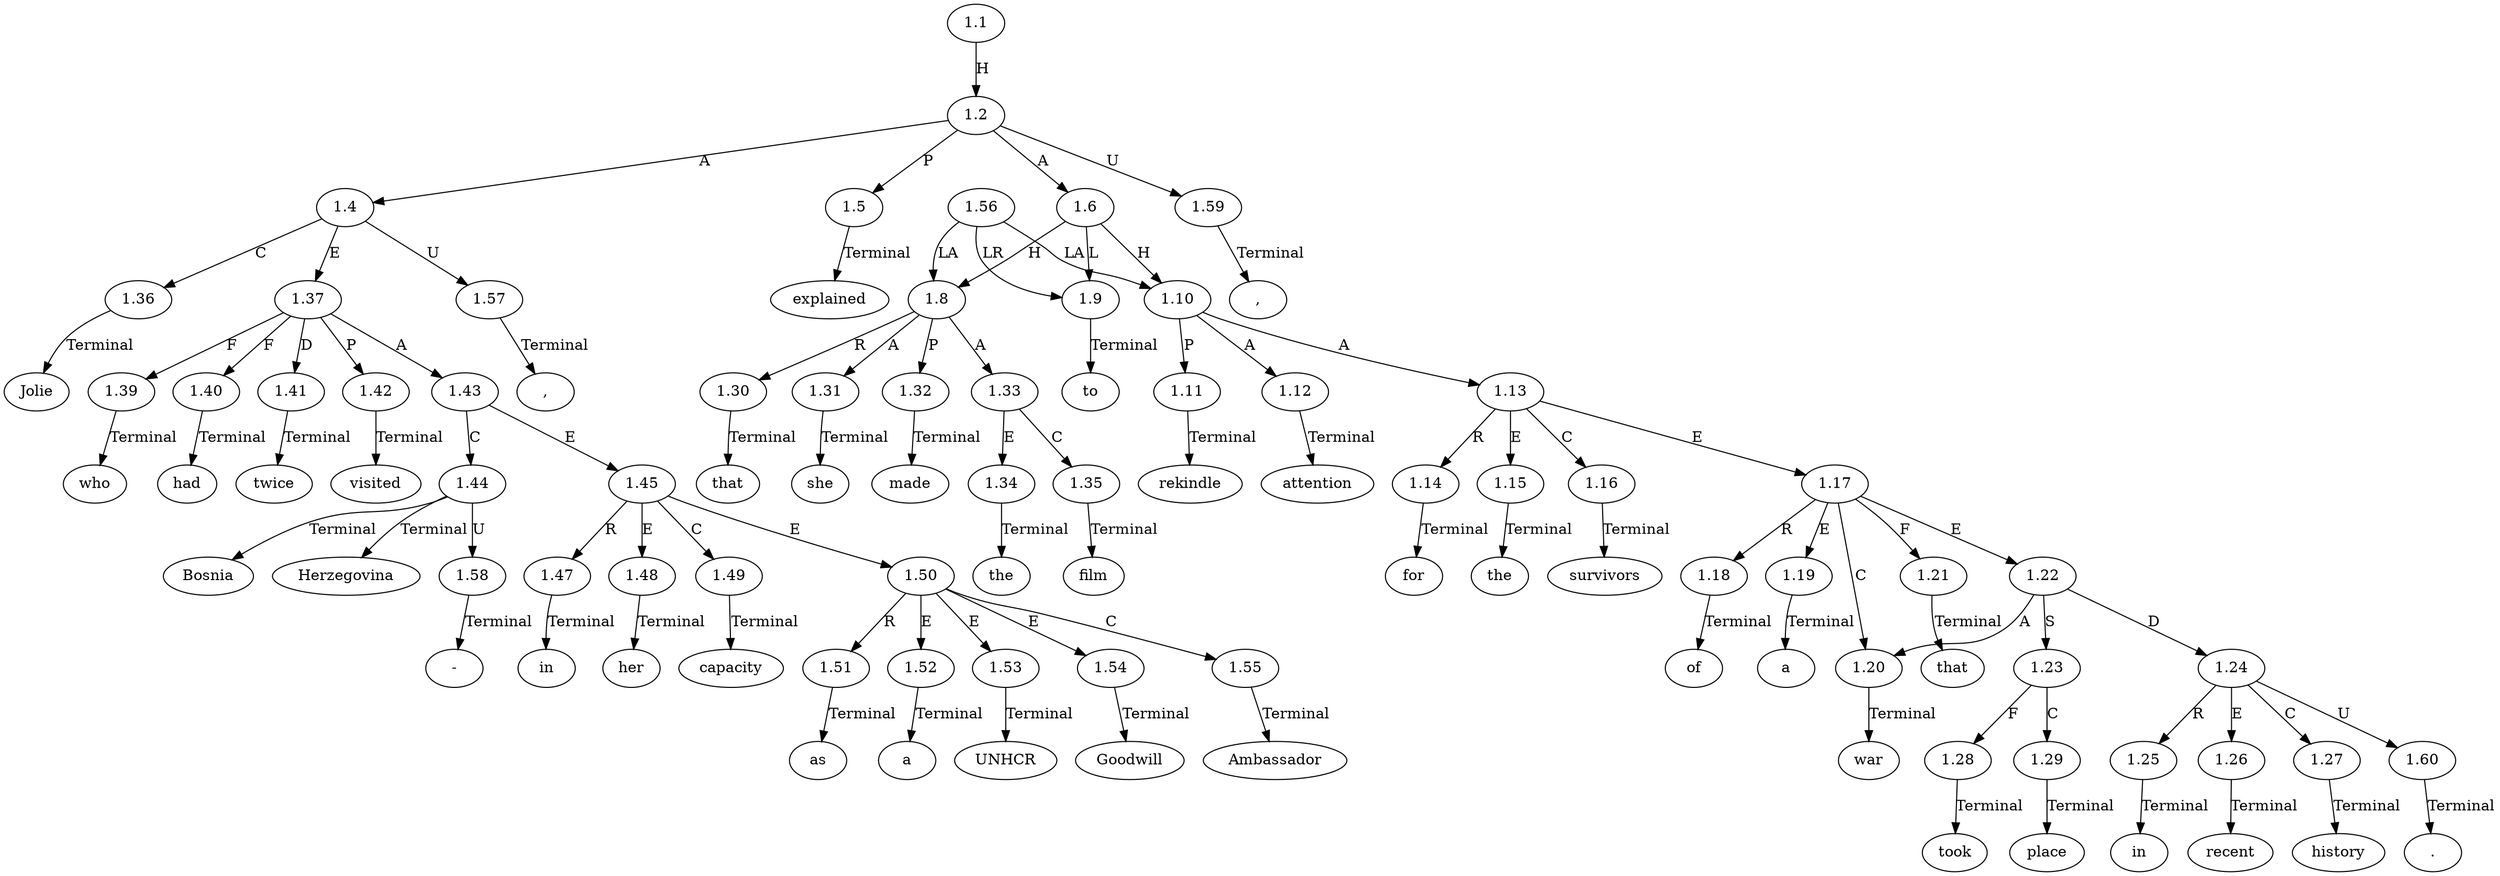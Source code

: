 // Graph
digraph {
	0.1 [label=Jolie ordering=out]
	0.10 [label=in ordering=out]
	0.11 [label=her ordering=out]
	0.12 [label=capacity ordering=out]
	0.13 [label=as ordering=out]
	0.14 [label=a ordering=out]
	0.15 [label=UNHCR ordering=out]
	0.16 [label=Goodwill ordering=out]
	0.17 [label=Ambassador ordering=out]
	0.18 [label="," ordering=out]
	0.19 [label=explained ordering=out]
	0.2 [label="," ordering=out]
	0.20 [label=that ordering=out]
	0.21 [label=she ordering=out]
	0.22 [label=made ordering=out]
	0.23 [label=the ordering=out]
	0.24 [label=film ordering=out]
	0.25 [label=to ordering=out]
	0.26 [label=rekindle ordering=out]
	0.27 [label=attention ordering=out]
	0.28 [label=for ordering=out]
	0.29 [label=the ordering=out]
	0.3 [label=who ordering=out]
	0.30 [label=survivors ordering=out]
	0.31 [label=of ordering=out]
	0.32 [label=a ordering=out]
	0.33 [label=war ordering=out]
	0.34 [label=that ordering=out]
	0.35 [label=took ordering=out]
	0.36 [label=place ordering=out]
	0.37 [label=in ordering=out]
	0.38 [label=recent ordering=out]
	0.39 [label=history ordering=out]
	0.4 [label=had ordering=out]
	0.40 [label="." ordering=out]
	0.5 [label=twice ordering=out]
	0.6 [label=visited ordering=out]
	0.7 [label=Bosnia ordering=out]
	0.8 [label="-" ordering=out]
	0.9 [label=Herzegovina ordering=out]
	1.1 [label=1.1 ordering=out]
	1.2 [label=1.2 ordering=out]
	1.4 [label=1.4 ordering=out]
	1.5 [label=1.5 ordering=out]
	1.6 [label=1.6 ordering=out]
	1.8 [label=1.8 ordering=out]
	1.9 [label=1.9 ordering=out]
	1.10 [label=1.10 ordering=out]
	1.11 [label=1.11 ordering=out]
	1.12 [label=1.12 ordering=out]
	1.13 [label=1.13 ordering=out]
	1.14 [label=1.14 ordering=out]
	1.15 [label=1.15 ordering=out]
	1.16 [label=1.16 ordering=out]
	1.17 [label=1.17 ordering=out]
	1.18 [label=1.18 ordering=out]
	1.19 [label=1.19 ordering=out]
	1.20 [label=1.20 ordering=out]
	1.21 [label=1.21 ordering=out]
	1.22 [label=1.22 ordering=out]
	1.23 [label=1.23 ordering=out]
	1.24 [label=1.24 ordering=out]
	1.25 [label=1.25 ordering=out]
	1.26 [label=1.26 ordering=out]
	1.27 [label=1.27 ordering=out]
	1.28 [label=1.28 ordering=out]
	1.29 [label=1.29 ordering=out]
	1.30 [label=1.30 ordering=out]
	1.31 [label=1.31 ordering=out]
	1.32 [label=1.32 ordering=out]
	1.33 [label=1.33 ordering=out]
	1.34 [label=1.34 ordering=out]
	1.35 [label=1.35 ordering=out]
	1.36 [label=1.36 ordering=out]
	1.37 [label=1.37 ordering=out]
	1.39 [label=1.39 ordering=out]
	1.40 [label=1.40 ordering=out]
	1.41 [label=1.41 ordering=out]
	1.42 [label=1.42 ordering=out]
	1.43 [label=1.43 ordering=out]
	1.44 [label=1.44 ordering=out]
	1.45 [label=1.45 ordering=out]
	1.47 [label=1.47 ordering=out]
	1.48 [label=1.48 ordering=out]
	1.49 [label=1.49 ordering=out]
	1.50 [label=1.50 ordering=out]
	1.51 [label=1.51 ordering=out]
	1.52 [label=1.52 ordering=out]
	1.53 [label=1.53 ordering=out]
	1.54 [label=1.54 ordering=out]
	1.55 [label=1.55 ordering=out]
	1.56 [label=1.56 ordering=out]
	1.57 [label=1.57 ordering=out]
	1.58 [label=1.58 ordering=out]
	1.59 [label=1.59 ordering=out]
	1.60 [label=1.60 ordering=out]
	1.1 -> 1.2 [label=H ordering=out]
	1.2 -> 1.4 [label=A ordering=out]
	1.2 -> 1.5 [label=P ordering=out]
	1.2 -> 1.6 [label=A ordering=out]
	1.2 -> 1.59 [label=U ordering=out]
	1.4 -> 1.36 [label=C ordering=out]
	1.4 -> 1.37 [label=E ordering=out]
	1.4 -> 1.57 [label=U ordering=out]
	1.5 -> 0.19 [label=Terminal ordering=out]
	1.6 -> 1.8 [label=H ordering=out]
	1.6 -> 1.9 [label=L ordering=out]
	1.6 -> 1.10 [label=H ordering=out]
	1.8 -> 1.30 [label=R ordering=out]
	1.8 -> 1.31 [label=A ordering=out]
	1.8 -> 1.32 [label=P ordering=out]
	1.8 -> 1.33 [label=A ordering=out]
	1.9 -> 0.25 [label=Terminal ordering=out]
	1.10 -> 1.11 [label=P ordering=out]
	1.10 -> 1.12 [label=A ordering=out]
	1.10 -> 1.13 [label=A ordering=out]
	1.11 -> 0.26 [label=Terminal ordering=out]
	1.12 -> 0.27 [label=Terminal ordering=out]
	1.13 -> 1.14 [label=R ordering=out]
	1.13 -> 1.15 [label=E ordering=out]
	1.13 -> 1.16 [label=C ordering=out]
	1.13 -> 1.17 [label=E ordering=out]
	1.14 -> 0.28 [label=Terminal ordering=out]
	1.15 -> 0.29 [label=Terminal ordering=out]
	1.16 -> 0.30 [label=Terminal ordering=out]
	1.17 -> 1.18 [label=R ordering=out]
	1.17 -> 1.19 [label=E ordering=out]
	1.17 -> 1.20 [label=C ordering=out]
	1.17 -> 1.21 [label=F ordering=out]
	1.17 -> 1.22 [label=E ordering=out]
	1.18 -> 0.31 [label=Terminal ordering=out]
	1.19 -> 0.32 [label=Terminal ordering=out]
	1.20 -> 0.33 [label=Terminal ordering=out]
	1.21 -> 0.34 [label=Terminal ordering=out]
	1.22 -> 1.20 [label=A ordering=out]
	1.22 -> 1.23 [label=S ordering=out]
	1.22 -> 1.24 [label=D ordering=out]
	1.23 -> 1.28 [label=F ordering=out]
	1.23 -> 1.29 [label=C ordering=out]
	1.24 -> 1.25 [label=R ordering=out]
	1.24 -> 1.26 [label=E ordering=out]
	1.24 -> 1.27 [label=C ordering=out]
	1.24 -> 1.60 [label=U ordering=out]
	1.25 -> 0.37 [label=Terminal ordering=out]
	1.26 -> 0.38 [label=Terminal ordering=out]
	1.27 -> 0.39 [label=Terminal ordering=out]
	1.28 -> 0.35 [label=Terminal ordering=out]
	1.29 -> 0.36 [label=Terminal ordering=out]
	1.30 -> 0.20 [label=Terminal ordering=out]
	1.31 -> 0.21 [label=Terminal ordering=out]
	1.32 -> 0.22 [label=Terminal ordering=out]
	1.33 -> 1.34 [label=E ordering=out]
	1.33 -> 1.35 [label=C ordering=out]
	1.34 -> 0.23 [label=Terminal ordering=out]
	1.35 -> 0.24 [label=Terminal ordering=out]
	1.36 -> 0.1 [label=Terminal ordering=out]
	1.37 -> 1.39 [label=F ordering=out]
	1.37 -> 1.40 [label=F ordering=out]
	1.37 -> 1.41 [label=D ordering=out]
	1.37 -> 1.42 [label=P ordering=out]
	1.37 -> 1.43 [label=A ordering=out]
	1.39 -> 0.3 [label=Terminal ordering=out]
	1.40 -> 0.4 [label=Terminal ordering=out]
	1.41 -> 0.5 [label=Terminal ordering=out]
	1.42 -> 0.6 [label=Terminal ordering=out]
	1.43 -> 1.44 [label=C ordering=out]
	1.43 -> 1.45 [label=E ordering=out]
	1.44 -> 0.7 [label=Terminal ordering=out]
	1.44 -> 0.9 [label=Terminal ordering=out]
	1.44 -> 1.58 [label=U ordering=out]
	1.45 -> 1.47 [label=R ordering=out]
	1.45 -> 1.48 [label=E ordering=out]
	1.45 -> 1.49 [label=C ordering=out]
	1.45 -> 1.50 [label=E ordering=out]
	1.47 -> 0.10 [label=Terminal ordering=out]
	1.48 -> 0.11 [label=Terminal ordering=out]
	1.49 -> 0.12 [label=Terminal ordering=out]
	1.50 -> 1.51 [label=R ordering=out]
	1.50 -> 1.52 [label=E ordering=out]
	1.50 -> 1.53 [label=E ordering=out]
	1.50 -> 1.54 [label=E ordering=out]
	1.50 -> 1.55 [label=C ordering=out]
	1.51 -> 0.13 [label=Terminal ordering=out]
	1.52 -> 0.14 [label=Terminal ordering=out]
	1.53 -> 0.15 [label=Terminal ordering=out]
	1.54 -> 0.16 [label=Terminal ordering=out]
	1.55 -> 0.17 [label=Terminal ordering=out]
	1.56 -> 1.8 [label=LA ordering=out]
	1.56 -> 1.9 [label=LR ordering=out]
	1.56 -> 1.10 [label=LA ordering=out]
	1.57 -> 0.2 [label=Terminal ordering=out]
	1.58 -> 0.8 [label=Terminal ordering=out]
	1.59 -> 0.18 [label=Terminal ordering=out]
	1.60 -> 0.40 [label=Terminal ordering=out]
}
